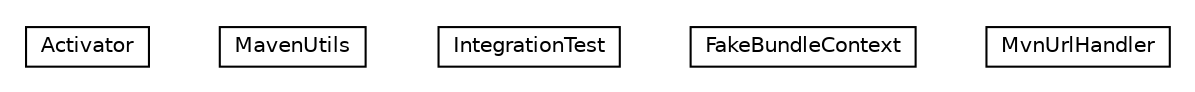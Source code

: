 #!/usr/local/bin/dot
#
# Class diagram 
# Generated by UMLGraph version R5_6-24-gf6e263 (http://www.umlgraph.org/)
#

digraph G {
	edge [fontname="Helvetica",fontsize=10,labelfontname="Helvetica",labelfontsize=10];
	node [fontname="Helvetica",fontsize=10,shape=plaintext];
	nodesep=0.25;
	ranksep=0.5;
	// org.universAAL.itests.Activator
	c26027 [label=<<table title="org.universAAL.itests.Activator" border="0" cellborder="1" cellspacing="0" cellpadding="2" port="p" href="./Activator.html">
		<tr><td><table border="0" cellspacing="0" cellpadding="1">
<tr><td align="center" balign="center"> Activator </td></tr>
		</table></td></tr>
		</table>>, URL="./Activator.html", fontname="Helvetica", fontcolor="black", fontsize=10.0];
	// org.universAAL.itests.MavenUtils
	c26028 [label=<<table title="org.universAAL.itests.MavenUtils" border="0" cellborder="1" cellspacing="0" cellpadding="2" port="p" href="./MavenUtils.html">
		<tr><td><table border="0" cellspacing="0" cellpadding="1">
<tr><td align="center" balign="center"> MavenUtils </td></tr>
		</table></td></tr>
		</table>>, URL="./MavenUtils.html", fontname="Helvetica", fontcolor="black", fontsize=10.0];
	// org.universAAL.itests.IntegrationTest
	c26029 [label=<<table title="org.universAAL.itests.IntegrationTest" border="0" cellborder="1" cellspacing="0" cellpadding="2" port="p" href="./IntegrationTest.html">
		<tr><td><table border="0" cellspacing="0" cellpadding="1">
<tr><td align="center" balign="center"> IntegrationTest </td></tr>
		</table></td></tr>
		</table>>, URL="./IntegrationTest.html", fontname="Helvetica", fontcolor="black", fontsize=10.0];
	// org.universAAL.itests.IntegrationTest.FakeBundleContext
	c26030 [label=<<table title="org.universAAL.itests.IntegrationTest.FakeBundleContext" border="0" cellborder="1" cellspacing="0" cellpadding="2" port="p" href="./IntegrationTest.FakeBundleContext.html">
		<tr><td><table border="0" cellspacing="0" cellpadding="1">
<tr><td align="center" balign="center"> FakeBundleContext </td></tr>
		</table></td></tr>
		</table>>, URL="./IntegrationTest.FakeBundleContext.html", fontname="Helvetica", fontcolor="black", fontsize=10.0];
	// org.universAAL.itests.MvnUrlHandler
	c26031 [label=<<table title="org.universAAL.itests.MvnUrlHandler" border="0" cellborder="1" cellspacing="0" cellpadding="2" port="p" href="./MvnUrlHandler.html">
		<tr><td><table border="0" cellspacing="0" cellpadding="1">
<tr><td align="center" balign="center"> MvnUrlHandler </td></tr>
		</table></td></tr>
		</table>>, URL="./MvnUrlHandler.html", fontname="Helvetica", fontcolor="black", fontsize=10.0];
}

